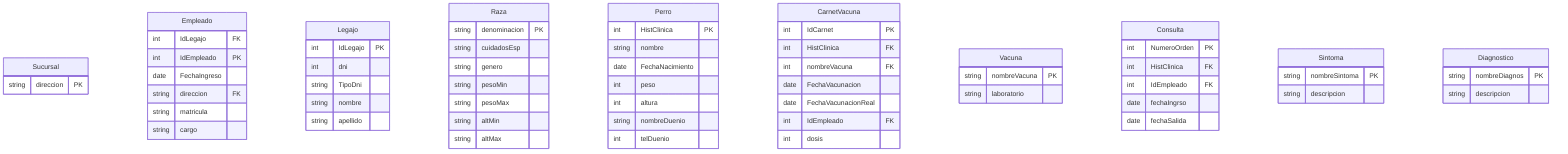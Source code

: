erDiagram
    Sucursal{
    string direccion PK
    }
    Empleado{
    int IdLegajo FK
    int IdEmpleado PK
    date FechaIngreso
    string direccion FK
    string matricula
    string cargo
    }
    Legajo{
    int IdLegajo PK
    int dni
    string TipoDni
    string nombre
    string apellido
    }
    Raza{
    string denominacion PK
    string cuidadosEsp
    string genero
    string pesoMin
    string pesoMax
    string altMin
    string altMax
    }
    Perro{
    int HistClinica PK
    string nombre
    date FechaNacimiento
    int peso
    int altura
    string nombreDuenio
    int telDuenio
    }
    CarnetVacuna{
    int IdCarnet PK
    int HistClinica FK
    int nombreVacuna FK
    date FechaVacunacion
    date FechaVacunacionReal
    int IdEmpleado FK
    int dosis
    }
    Vacuna{
    string nombreVacuna PK
    string laboratorio
    }
    Consulta{
    int NumeroOrden PK
    int HistClinica FK
    int IdEmpleado FK
    date fechaIngrso
    date fechaSalida
    }
    Sintoma{
    string nombreSintoma PK
    string descripcion
    }
    Diagnostico{
    string nombreDiagnos PK
    string descripcion
    }